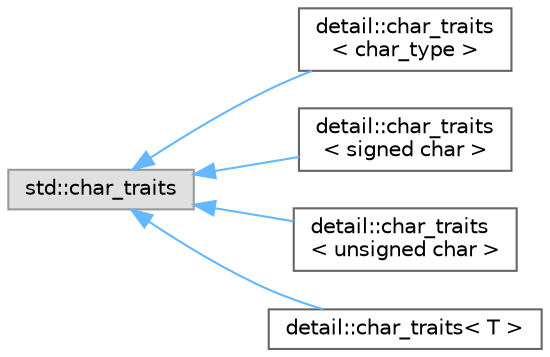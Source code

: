 digraph "Graphical Class Hierarchy"
{
 // LATEX_PDF_SIZE
  bgcolor="transparent";
  edge [fontname=Helvetica,fontsize=10,labelfontname=Helvetica,labelfontsize=10];
  node [fontname=Helvetica,fontsize=10,shape=box,height=0.2,width=0.4];
  rankdir="LR";
  Node0 [id="Node000000",label="std::char_traits",height=0.2,width=0.4,color="grey60", fillcolor="#E0E0E0", style="filled",tooltip=" "];
  Node0 -> Node1 [id="edge318_Node000000_Node000001",dir="back",color="steelblue1",style="solid",tooltip=" "];
  Node1 [id="Node000001",label="detail::char_traits\l\< char_type \>",height=0.2,width=0.4,color="grey40", fillcolor="white", style="filled",URL="$structdetail_1_1char__traits.html",tooltip=" "];
  Node0 -> Node2 [id="edge319_Node000000_Node000002",dir="back",color="steelblue1",style="solid",tooltip=" "];
  Node2 [id="Node000002",label="detail::char_traits\l\< signed char \>",height=0.2,width=0.4,color="grey40", fillcolor="white", style="filled",URL="$structdetail_1_1char__traits_3_01signed_01char_01_4.html",tooltip=" "];
  Node0 -> Node3 [id="edge320_Node000000_Node000003",dir="back",color="steelblue1",style="solid",tooltip=" "];
  Node3 [id="Node000003",label="detail::char_traits\l\< unsigned char \>",height=0.2,width=0.4,color="grey40", fillcolor="white", style="filled",URL="$structdetail_1_1char__traits_3_01unsigned_01char_01_4.html",tooltip=" "];
  Node0 -> Node4 [id="edge321_Node000000_Node000004",dir="back",color="steelblue1",style="solid",tooltip=" "];
  Node4 [id="Node000004",label="detail::char_traits\< T \>",height=0.2,width=0.4,color="grey40", fillcolor="white", style="filled",URL="$structdetail_1_1char__traits.html",tooltip=" "];
}
